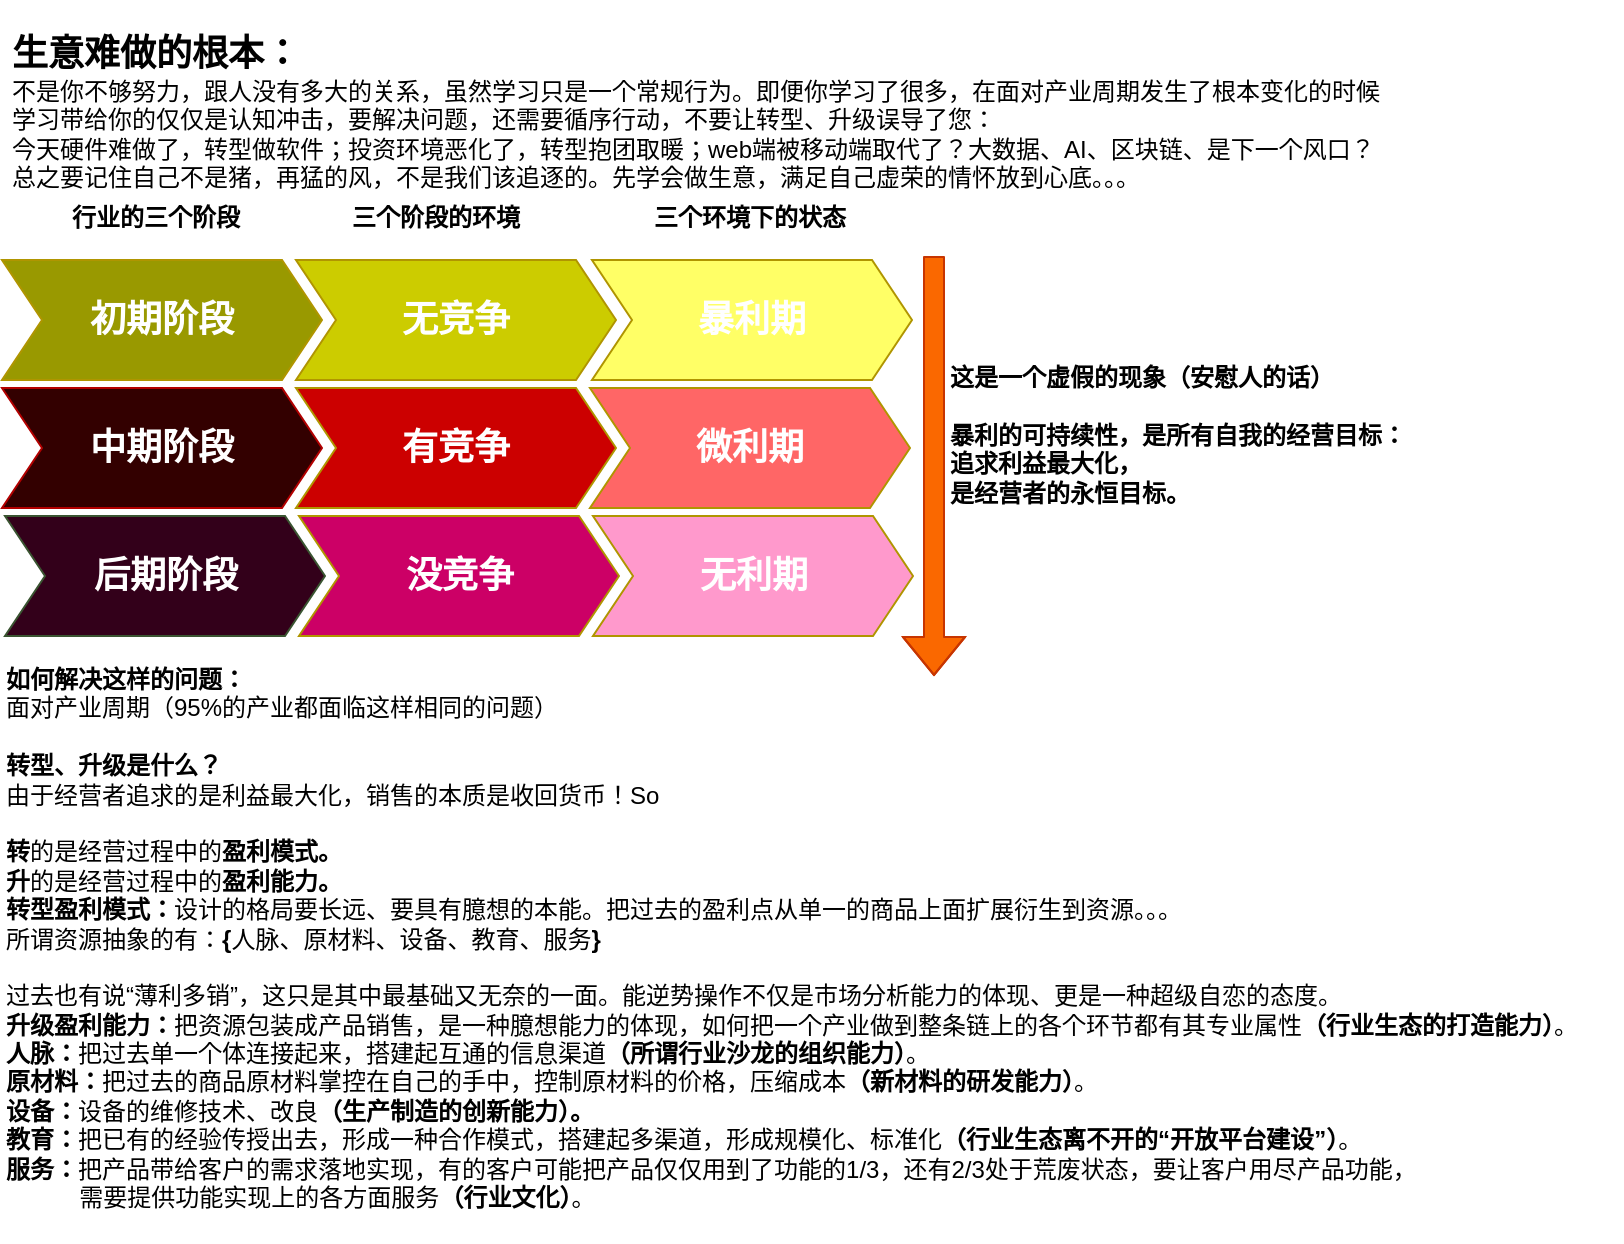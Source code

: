 <mxfile version="10.8.6" type="github"><diagram id="Y7lfIi5zJnM48_4nkuwt" name="Page-1"><mxGraphModel dx="1394" dy="770" grid="1" gridSize="10" guides="1" tooltips="1" connect="1" arrows="1" fold="1" page="1" pageScale="1" pageWidth="827" pageHeight="1169" math="0" shadow="0"><root><mxCell id="0"/><mxCell id="1" parent="0"/><mxCell id="rGt7zf20XqlDynhyzbkm-1" value="&lt;br&gt;&lt;b&gt;&lt;font style=&quot;font-size: 18px&quot;&gt;生意难做的根本：&lt;/font&gt;&lt;/b&gt;&lt;br&gt;不是你不够努力，跟人没有多大的关系，虽然学习只是一个常规行为。即便你学习了很多，在面对产业周期发生了根本变化的时候&lt;br&gt;学习带给你的仅仅是认知冲击，要解决问题，还需要循序行动，不要让转型、升级误导了您：&lt;br&gt;今天硬件难做了，转型做软件；投资环境恶化了，转型抱团取暖；web端被移动端取代了？大数据、AI、区块链、是下一个风口？&lt;br&gt;总之要记住自己不是猪，再猛的风，不是我们该追逐的。先学会做生意，满足自己虚荣的情怀放到心底。。。&lt;br&gt;" style="text;html=1;resizable=0;points=[];autosize=1;align=left;verticalAlign=top;spacingTop=-4;" parent="1" vertex="1"><mxGeometry x="67.5" y="50" width="700" height="90" as="geometry"/></mxCell><mxCell id="rGt7zf20XqlDynhyzbkm-7" value="&lt;b&gt;行业的三个阶段&lt;/b&gt;" style="text;html=1;resizable=0;points=[];autosize=1;align=left;verticalAlign=top;spacingTop=-4;" parent="1" vertex="1"><mxGeometry x="98" y="149" width="100" height="20" as="geometry"/></mxCell><mxCell id="rGt7zf20XqlDynhyzbkm-14" value="&lt;b&gt;三个阶段的环境&lt;/b&gt;" style="text;html=1;resizable=0;points=[];autosize=1;align=left;verticalAlign=top;spacingTop=-4;" parent="1" vertex="1"><mxGeometry x="238" y="149" width="100" height="20" as="geometry"/></mxCell><mxCell id="rGt7zf20XqlDynhyzbkm-15" value="&lt;b&gt;三个环境下的状态&lt;/b&gt;" style="text;html=1;resizable=0;points=[];autosize=1;align=left;verticalAlign=top;spacingTop=-4;" parent="1" vertex="1"><mxGeometry x="389" y="149" width="110" height="20" as="geometry"/></mxCell><mxCell id="rGt7zf20XqlDynhyzbkm-16" value="" style="group" parent="1" vertex="1" connectable="0"><mxGeometry x="65" y="244" width="454" height="60" as="geometry"/></mxCell><mxCell id="rGt7zf20XqlDynhyzbkm-5" value="&lt;b&gt;&lt;font style=&quot;font-size: 18px&quot;&gt;中期阶段&lt;/font&gt;&lt;/b&gt;" style="shape=step;perimeter=stepPerimeter;whiteSpace=wrap;html=1;fixedSize=1;fillColor=#330000;strokeColor=#B20000;fontColor=#ffffff;" parent="rGt7zf20XqlDynhyzbkm-16" vertex="1"><mxGeometry width="160" height="60" as="geometry"/></mxCell><mxCell id="rGt7zf20XqlDynhyzbkm-9" value="&lt;b&gt;&lt;font style=&quot;font-size: 18px&quot;&gt;有竞争&lt;/font&gt;&lt;/b&gt;" style="shape=step;perimeter=stepPerimeter;whiteSpace=wrap;html=1;fixedSize=1;fillColor=#CC0000;strokeColor=#B09500;fontColor=#ffffff;" parent="rGt7zf20XqlDynhyzbkm-16" vertex="1"><mxGeometry x="147" width="160" height="60" as="geometry"/></mxCell><mxCell id="rGt7zf20XqlDynhyzbkm-12" value="&lt;b&gt;&lt;font style=&quot;font-size: 18px&quot;&gt;微利期&lt;/font&gt;&lt;/b&gt;" style="shape=step;perimeter=stepPerimeter;whiteSpace=wrap;html=1;fixedSize=1;fillColor=#FF6666;strokeColor=#B09500;fontColor=#ffffff;" parent="rGt7zf20XqlDynhyzbkm-16" vertex="1"><mxGeometry x="294" width="160" height="60" as="geometry"/></mxCell><mxCell id="rGt7zf20XqlDynhyzbkm-17" value="" style="group" parent="1" vertex="1" connectable="0"><mxGeometry x="66.5" y="308" width="455" height="60" as="geometry"/></mxCell><mxCell id="rGt7zf20XqlDynhyzbkm-6" value="&lt;b&gt;&lt;font style=&quot;font-size: 18px&quot;&gt;后期阶段&lt;/font&gt;&lt;/b&gt;" style="shape=step;perimeter=stepPerimeter;whiteSpace=wrap;html=1;fixedSize=1;fillColor=#33001A;strokeColor=#3A5431;fontColor=#ffffff;" parent="rGt7zf20XqlDynhyzbkm-17" vertex="1"><mxGeometry width="160" height="60" as="geometry"/></mxCell><mxCell id="rGt7zf20XqlDynhyzbkm-10" value="&lt;b&gt;&lt;font style=&quot;font-size: 18px&quot;&gt;没竞争&lt;/font&gt;&lt;/b&gt;" style="shape=step;perimeter=stepPerimeter;whiteSpace=wrap;html=1;fixedSize=1;fillColor=#CC0066;strokeColor=#B09500;fontColor=#ffffff;" parent="rGt7zf20XqlDynhyzbkm-17" vertex="1"><mxGeometry x="147" width="160" height="60" as="geometry"/></mxCell><mxCell id="rGt7zf20XqlDynhyzbkm-13" value="&lt;b&gt;&lt;font style=&quot;font-size: 18px&quot;&gt;无利期&lt;/font&gt;&lt;/b&gt;" style="shape=step;perimeter=stepPerimeter;whiteSpace=wrap;html=1;fixedSize=1;fillColor=#FF99CC;strokeColor=#B09500;fontColor=#ffffff;" parent="rGt7zf20XqlDynhyzbkm-17" vertex="1"><mxGeometry x="294" width="160" height="60" as="geometry"/></mxCell><mxCell id="rGt7zf20XqlDynhyzbkm-18" value="" style="group" parent="1" vertex="1" connectable="0"><mxGeometry x="67" y="180" width="452" height="60" as="geometry"/></mxCell><mxCell id="rGt7zf20XqlDynhyzbkm-2" value="&lt;b&gt;&lt;font style=&quot;font-size: 18px&quot;&gt;初期阶段&lt;/font&gt;&lt;/b&gt;" style="shape=step;perimeter=stepPerimeter;whiteSpace=wrap;html=1;fixedSize=1;fillColor=#999900;strokeColor=#B09500;fontColor=#ffffff;" parent="rGt7zf20XqlDynhyzbkm-18" vertex="1"><mxGeometry x="-2" width="160" height="60" as="geometry"/></mxCell><mxCell id="rGt7zf20XqlDynhyzbkm-8" value="&lt;b&gt;&lt;font style=&quot;font-size: 18px&quot;&gt;无竞争&lt;/font&gt;&lt;/b&gt;" style="shape=step;perimeter=stepPerimeter;whiteSpace=wrap;html=1;fixedSize=1;fillColor=#CCCC00;strokeColor=#B09500;fontColor=#ffffff;" parent="rGt7zf20XqlDynhyzbkm-18" vertex="1"><mxGeometry x="145" width="160" height="60" as="geometry"/></mxCell><mxCell id="rGt7zf20XqlDynhyzbkm-11" value="&lt;b&gt;&lt;font style=&quot;font-size: 18px&quot;&gt;暴利期&lt;/font&gt;&lt;/b&gt;" style="shape=step;perimeter=stepPerimeter;whiteSpace=wrap;html=1;fixedSize=1;fillColor=#FFFF66;strokeColor=#B09500;fontColor=#ffffff;" parent="rGt7zf20XqlDynhyzbkm-18" vertex="1"><mxGeometry x="293" width="160" height="60" as="geometry"/></mxCell><mxCell id="rGt7zf20XqlDynhyzbkm-20" value="&lt;b&gt;如何解决这样的问题：&lt;/b&gt;&lt;br&gt;面对产业周期（95%的产业都面临这样相同的问题）&lt;br&gt;&lt;br&gt;&lt;b&gt;转型、升级是什么？&lt;/b&gt;&lt;br&gt;由于经营者追求的是利益最大化，销售的本质是收回货币！So&lt;br&gt;&lt;br&gt;&lt;b&gt;转&lt;/b&gt;的是经营过程中的&lt;b&gt;盈利模式。&lt;/b&gt;&lt;br&gt;&lt;b&gt;升&lt;/b&gt;的是经营过程中的&lt;b&gt;盈利能力。&lt;/b&gt;&lt;br&gt;&lt;b&gt;转型盈利模式：&lt;/b&gt;设计的格局要长远、要具有臆想的本能。把过去的盈利点从单一的商品上面扩展衍生到资源。。。&lt;br&gt;所谓资源抽象的有：&lt;b&gt;{&lt;/b&gt;人脉、原材料、设备、教育、服务&lt;b&gt;}&lt;/b&gt;&lt;br&gt;&lt;br&gt;过去也有说“薄利多销”，这只是其中最基础又无奈的一面。能逆势操作不仅是市场分析能力的体现、更是一种超级自恋的态度。&lt;b&gt;&lt;br&gt;升级盈利能力：&lt;/b&gt;把资源包装成产品销售，是一种臆想能力的体现，如何把一个产业做到整条链上的各个环节都有其专业属性&lt;b&gt;（行业生态的打造能力）&lt;/b&gt;。&lt;br&gt;&lt;b&gt;人脉：&lt;/b&gt;把过去单一个体连接起来，搭建起互通的信息渠道&lt;b&gt;（所谓行业沙龙的组织能力）&lt;/b&gt;。&lt;br&gt;&lt;b&gt;原材料：&lt;/b&gt;把过去的商品原材料掌控在自己的手中，控制原材料的价格，压缩成本&lt;b&gt;（新材料的研发能力）&lt;/b&gt;。&lt;br&gt;&lt;b&gt;设备：&lt;/b&gt;设备的维修技术、改良&lt;b&gt;（生产制造的创新能力）。&lt;/b&gt;&lt;br&gt;&lt;b&gt;教育：&lt;/b&gt;把已有的经验传授出去，形成一种合作模式，搭建起多渠道，形成规模化、标准化&lt;b&gt;（行业生态离不开的“&lt;/b&gt;&lt;b&gt;开放平台建设&lt;/b&gt;&lt;b&gt;”）&lt;/b&gt;。&amp;nbsp; &amp;nbsp;&amp;nbsp;&lt;br&gt;&lt;b&gt;服务：&lt;/b&gt;把产品带给客户的需求落地实现，有的客户可能把产品仅仅用到了功能的1/3，还有2/3处于荒废状态，要让客户用尽产品功能，&lt;br&gt;&amp;nbsp; &amp;nbsp; &amp;nbsp; &amp;nbsp; &amp;nbsp; &amp;nbsp;需要提供功能实现上的各方面服务&lt;b&gt;（行业文化）&lt;/b&gt;。&lt;br&gt;&lt;br&gt;" style="text;html=1;resizable=0;points=[];autosize=1;align=left;verticalAlign=top;spacingTop=-4;" parent="1" vertex="1"><mxGeometry x="65" y="380" width="810" height="280" as="geometry"/></mxCell><mxCell id="rGt7zf20XqlDynhyzbkm-21" value="" style="shape=flexArrow;endArrow=classic;html=1;fillColor=#fa6800;strokeColor=#C73500;" parent="1" edge="1"><mxGeometry width="50" height="50" relative="1" as="geometry"><mxPoint x="531" y="178" as="sourcePoint"/><mxPoint x="531" y="388" as="targetPoint"/><Array as="points"><mxPoint x="531" y="288"/></Array></mxGeometry></mxCell><mxCell id="rGt7zf20XqlDynhyzbkm-22" value="&lt;b&gt;这是一个虚假的现象（安慰人的话）&lt;br&gt;&lt;br&gt;暴利的可持续性，是所有自我的经营目标：&lt;br&gt;追求利益最大化，&lt;br&gt;是经营者的永恒目标。&lt;br&gt;&lt;/b&gt;&lt;br&gt;" style="text;html=1;resizable=0;points=[];autosize=1;align=left;verticalAlign=top;spacingTop=-4;" parent="1" vertex="1"><mxGeometry x="537" y="229" width="240" height="90" as="geometry"/></mxCell></root></mxGraphModel></diagram></mxfile>